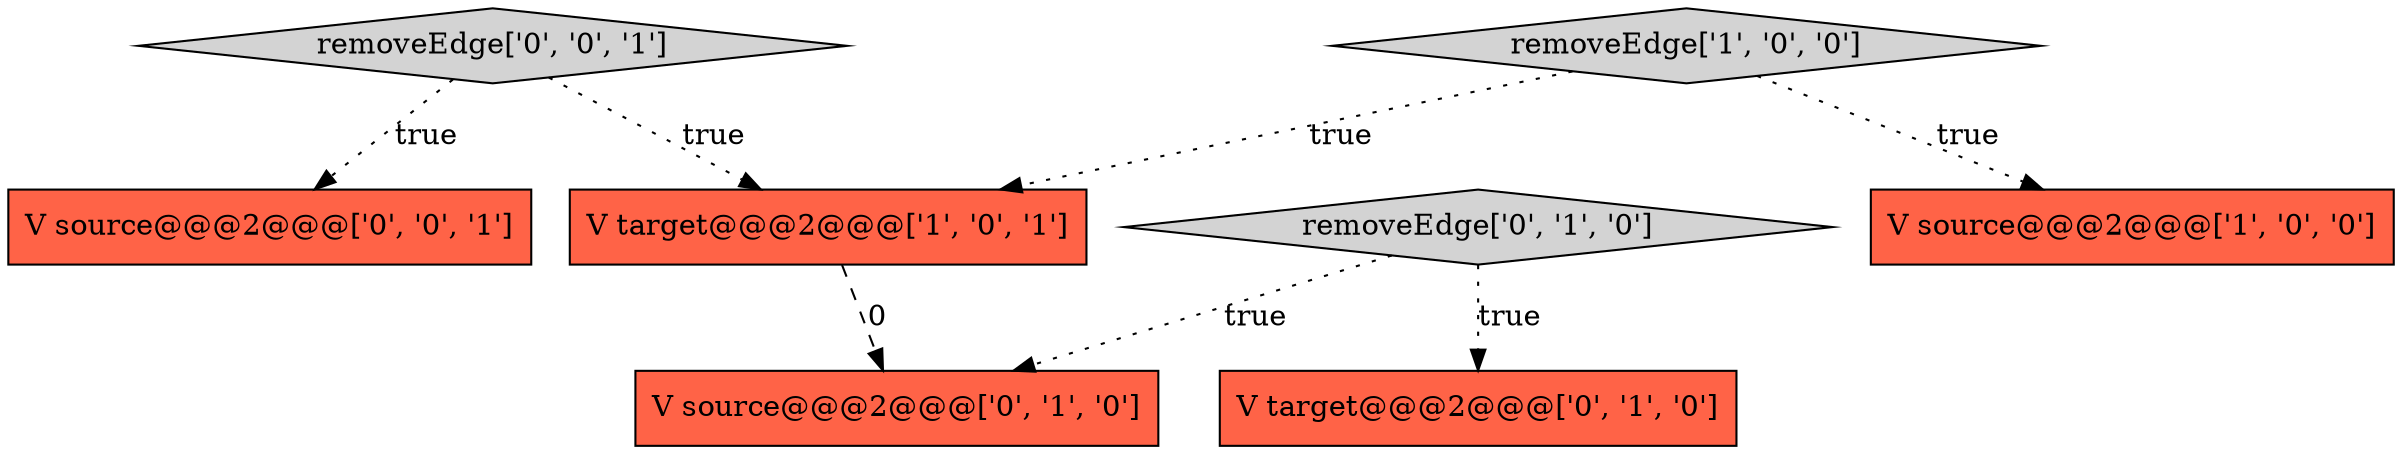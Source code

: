 digraph {
7 [style = filled, label = "V source@@@2@@@['0', '0', '1']", fillcolor = tomato, shape = box image = "AAA0AAABBB3BBB"];
5 [style = filled, label = "removeEdge['0', '1', '0']", fillcolor = lightgray, shape = diamond image = "AAA0AAABBB2BBB"];
1 [style = filled, label = "removeEdge['1', '0', '0']", fillcolor = lightgray, shape = diamond image = "AAA0AAABBB1BBB"];
0 [style = filled, label = "V source@@@2@@@['1', '0', '0']", fillcolor = tomato, shape = box image = "AAA0AAABBB1BBB"];
3 [style = filled, label = "V target@@@2@@@['0', '1', '0']", fillcolor = tomato, shape = box image = "AAA0AAABBB2BBB"];
4 [style = filled, label = "V source@@@2@@@['0', '1', '0']", fillcolor = tomato, shape = box image = "AAA1AAABBB2BBB"];
6 [style = filled, label = "removeEdge['0', '0', '1']", fillcolor = lightgray, shape = diamond image = "AAA0AAABBB3BBB"];
2 [style = filled, label = "V target@@@2@@@['1', '0', '1']", fillcolor = tomato, shape = box image = "AAA0AAABBB1BBB"];
1->0 [style = dotted, label="true"];
6->2 [style = dotted, label="true"];
5->3 [style = dotted, label="true"];
1->2 [style = dotted, label="true"];
5->4 [style = dotted, label="true"];
2->4 [style = dashed, label="0"];
6->7 [style = dotted, label="true"];
}
